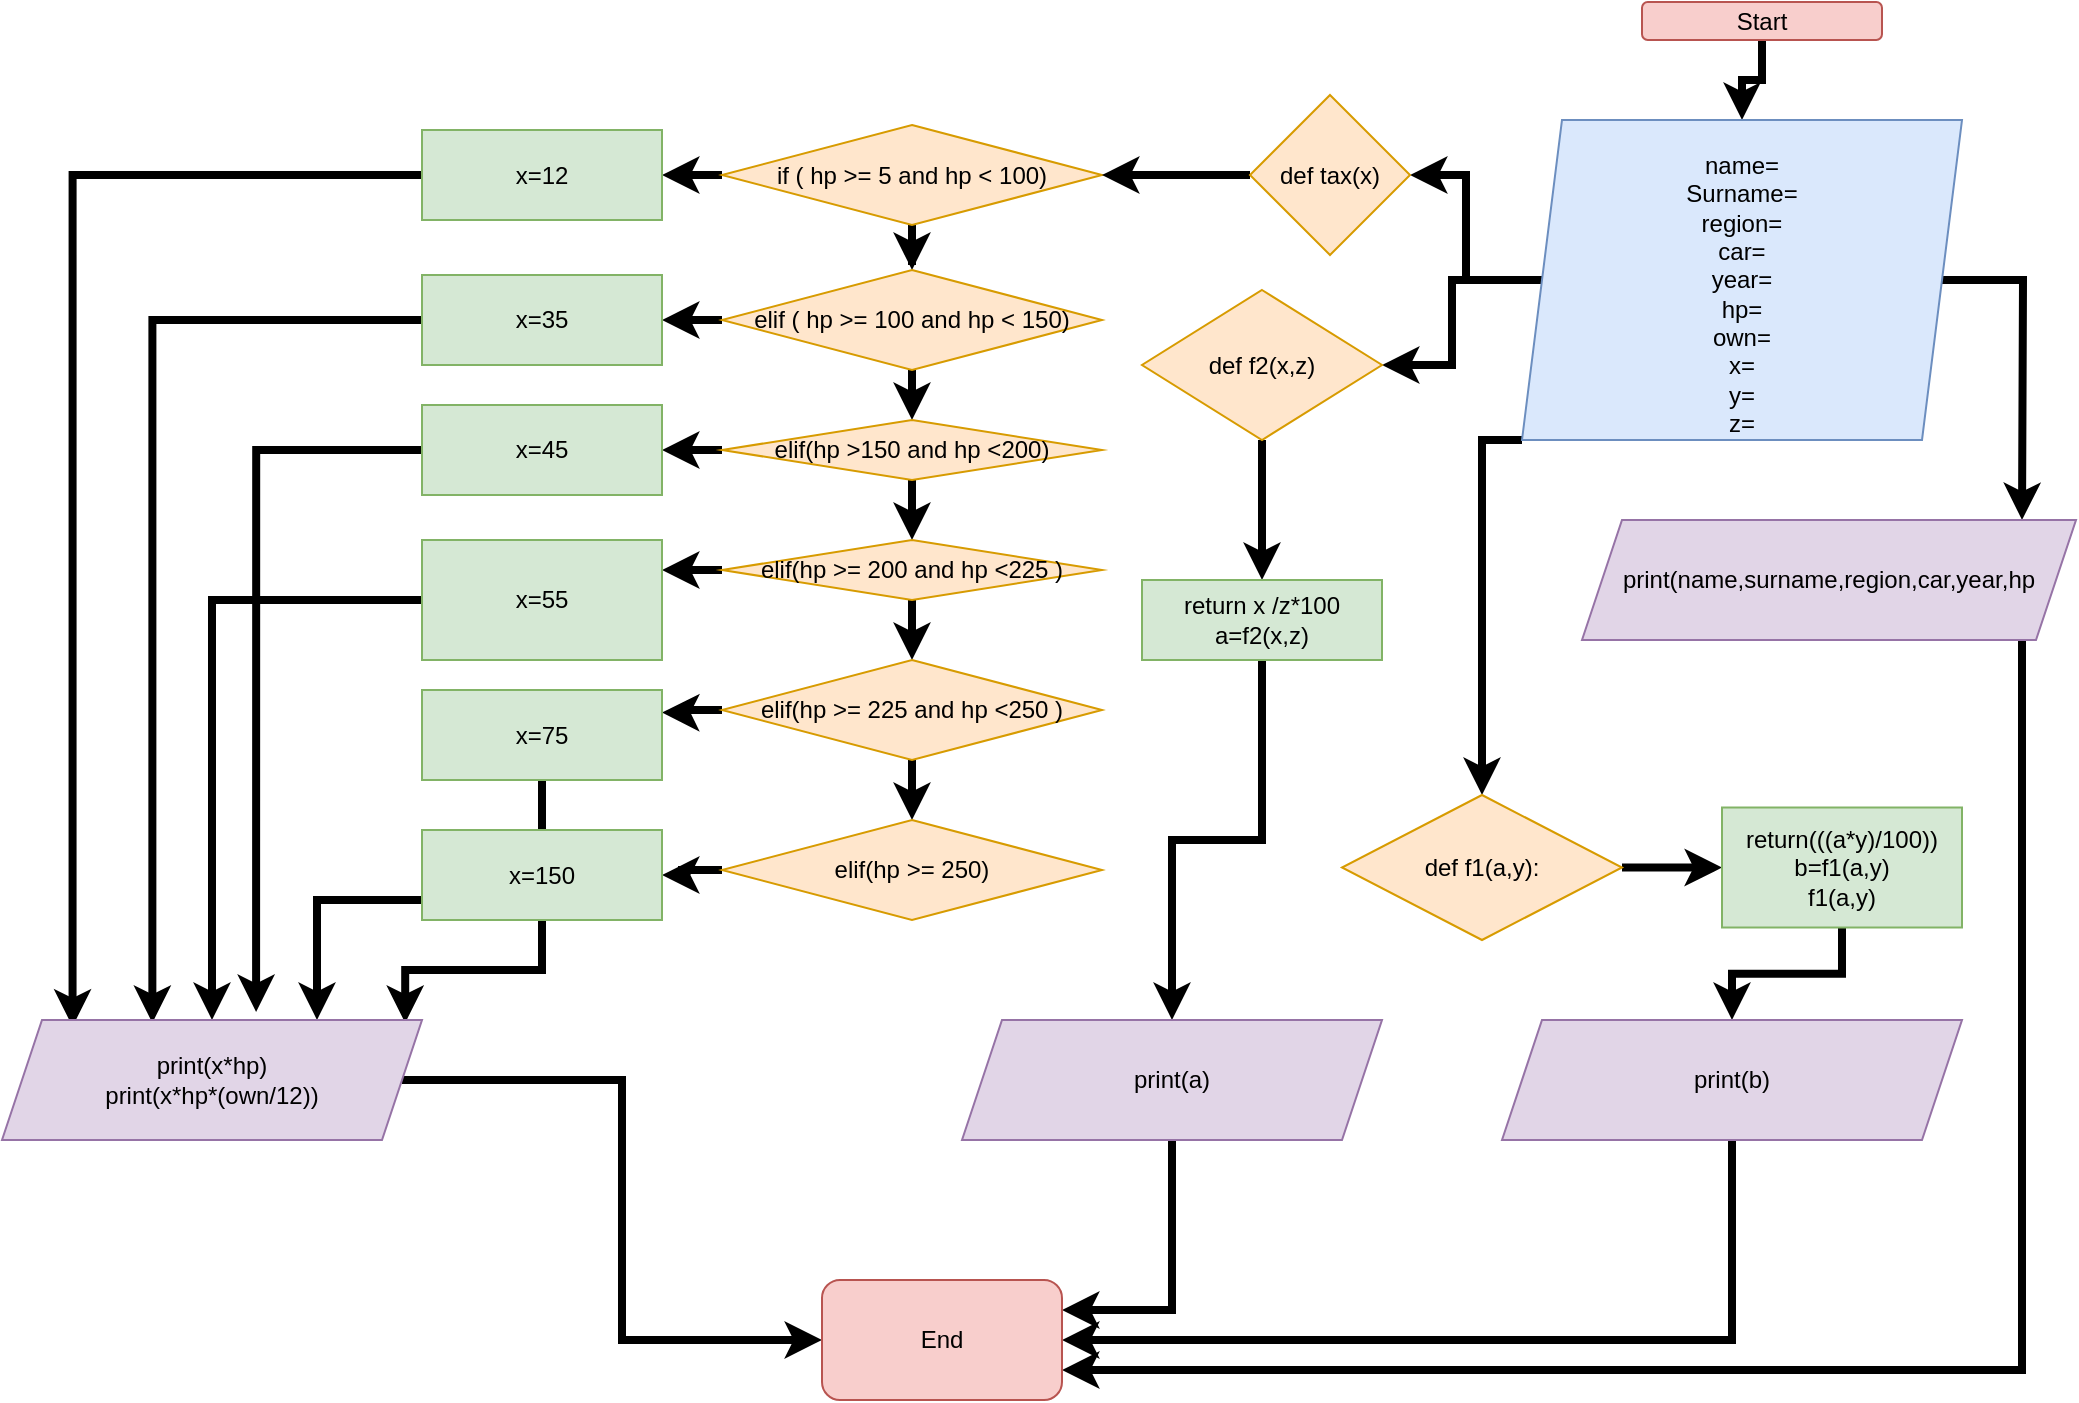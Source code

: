 <mxfile version="16.2.7" type="device"><diagram id="iiLOWovZvGubpEWsaZnV" name="Page-1"><mxGraphModel dx="2399" dy="2215" grid="1" gridSize="10" guides="1" tooltips="1" connect="1" arrows="1" fold="1" page="1" pageScale="1" pageWidth="827" pageHeight="1169" math="0" shadow="0"><root><mxCell id="0"/><mxCell id="1" parent="0"/><mxCell id="0Q8jXB5do9nq3v16ItRh-87" style="edgeStyle=orthogonalEdgeStyle;rounded=0;orthogonalLoop=1;jettySize=auto;html=1;strokeWidth=4;" edge="1" parent="1" source="0Q8jXB5do9nq3v16ItRh-2" target="0Q8jXB5do9nq3v16ItRh-4"><mxGeometry relative="1" as="geometry"/></mxCell><mxCell id="0Q8jXB5do9nq3v16ItRh-2" value="Start" style="rounded=1;whiteSpace=wrap;html=1;fillColor=#f8cecc;strokeColor=#b85450;" vertex="1" parent="1"><mxGeometry x="610" y="-1169" width="120" height="19" as="geometry"/></mxCell><mxCell id="0Q8jXB5do9nq3v16ItRh-64" style="edgeStyle=orthogonalEdgeStyle;rounded=0;orthogonalLoop=1;jettySize=auto;html=1;strokeWidth=4;" edge="1" parent="1" source="0Q8jXB5do9nq3v16ItRh-4" target="0Q8jXB5do9nq3v16ItRh-63"><mxGeometry relative="1" as="geometry"/></mxCell><mxCell id="0Q8jXB5do9nq3v16ItRh-67" style="edgeStyle=orthogonalEdgeStyle;rounded=0;orthogonalLoop=1;jettySize=auto;html=1;strokeWidth=4;" edge="1" parent="1" source="0Q8jXB5do9nq3v16ItRh-4"><mxGeometry relative="1" as="geometry"><mxPoint x="800" y="-910" as="targetPoint"/></mxGeometry></mxCell><mxCell id="0Q8jXB5do9nq3v16ItRh-74" style="edgeStyle=orthogonalEdgeStyle;rounded=0;orthogonalLoop=1;jettySize=auto;html=1;strokeWidth=4;" edge="1" parent="1" source="0Q8jXB5do9nq3v16ItRh-4" target="0Q8jXB5do9nq3v16ItRh-73"><mxGeometry relative="1" as="geometry"/></mxCell><mxCell id="0Q8jXB5do9nq3v16ItRh-80" style="edgeStyle=orthogonalEdgeStyle;rounded=0;orthogonalLoop=1;jettySize=auto;html=1;strokeWidth=4;" edge="1" parent="1" source="0Q8jXB5do9nq3v16ItRh-4" target="0Q8jXB5do9nq3v16ItRh-81"><mxGeometry relative="1" as="geometry"><mxPoint x="530" y="-810" as="targetPoint"/><Array as="points"><mxPoint x="530" y="-950"/></Array></mxGeometry></mxCell><mxCell id="0Q8jXB5do9nq3v16ItRh-4" value="&lt;div&gt;&lt;br&gt;&lt;/div&gt;&lt;div&gt;&lt;span&gt;name=&lt;/span&gt;&lt;/div&gt;&lt;div&gt;&lt;span&gt;Surname=&lt;/span&gt;&lt;/div&gt;&lt;div&gt;&lt;span&gt;region=&lt;/span&gt;&lt;/div&gt;&lt;div&gt;&lt;span&gt;car=&lt;/span&gt;&lt;/div&gt;&lt;div&gt;&lt;span&gt;year=&lt;/span&gt;&lt;/div&gt;&lt;div&gt;&lt;span&gt;hp=&lt;/span&gt;&lt;/div&gt;&lt;div&gt;&lt;span&gt;own=&lt;/span&gt;&lt;/div&gt;&lt;div&gt;&lt;span&gt;x=&lt;/span&gt;&lt;/div&gt;&lt;div&gt;&lt;span&gt;y=&lt;/span&gt;&lt;/div&gt;&lt;div&gt;&lt;span&gt;z=&lt;/span&gt;&lt;/div&gt;" style="shape=parallelogram;perimeter=parallelogramPerimeter;whiteSpace=wrap;html=1;fixedSize=1;align=center;fillColor=#dae8fc;strokeColor=#6c8ebf;" vertex="1" parent="1"><mxGeometry x="550" y="-1110" width="220" height="160" as="geometry"/></mxCell><mxCell id="0Q8jXB5do9nq3v16ItRh-96" style="edgeStyle=orthogonalEdgeStyle;rounded=0;orthogonalLoop=1;jettySize=auto;html=1;entryX=1;entryY=0.75;entryDx=0;entryDy=0;strokeWidth=4;" edge="1" parent="1" source="0Q8jXB5do9nq3v16ItRh-7" target="0Q8jXB5do9nq3v16ItRh-95"><mxGeometry relative="1" as="geometry"><Array as="points"><mxPoint x="800" y="-485"/></Array></mxGeometry></mxCell><mxCell id="0Q8jXB5do9nq3v16ItRh-7" value="print(name,surname,region,car,year,hp" style="shape=parallelogram;perimeter=parallelogramPerimeter;whiteSpace=wrap;html=1;fixedSize=1;fillColor=#e1d5e7;strokeColor=#9673a6;" vertex="1" parent="1"><mxGeometry x="580" y="-910" width="247" height="60" as="geometry"/></mxCell><mxCell id="0Q8jXB5do9nq3v16ItRh-22" style="edgeStyle=orthogonalEdgeStyle;rounded=0;orthogonalLoop=1;jettySize=auto;html=1;strokeWidth=4;" edge="1" parent="1" source="0Q8jXB5do9nq3v16ItRh-11" target="0Q8jXB5do9nq3v16ItRh-23"><mxGeometry relative="1" as="geometry"><mxPoint x="140" y="-1075" as="targetPoint"/></mxGeometry></mxCell><mxCell id="0Q8jXB5do9nq3v16ItRh-39" style="edgeStyle=orthogonalEdgeStyle;rounded=0;orthogonalLoop=1;jettySize=auto;html=1;entryX=0.5;entryY=0;entryDx=0;entryDy=0;strokeWidth=4;" edge="1" parent="1" source="0Q8jXB5do9nq3v16ItRh-11" target="0Q8jXB5do9nq3v16ItRh-12"><mxGeometry relative="1" as="geometry"/></mxCell><mxCell id="0Q8jXB5do9nq3v16ItRh-11" value="&lt;div&gt;if ( hp &amp;gt;= 5 and hp &amp;lt; 100)&lt;/div&gt;" style="rhombus;whiteSpace=wrap;html=1;fillColor=#ffe6cc;strokeColor=#d79b00;" vertex="1" parent="1"><mxGeometry x="150" y="-1107.5" width="190" height="50" as="geometry"/></mxCell><mxCell id="0Q8jXB5do9nq3v16ItRh-30" style="edgeStyle=orthogonalEdgeStyle;rounded=0;orthogonalLoop=1;jettySize=auto;html=1;entryX=1;entryY=0.5;entryDx=0;entryDy=0;strokeWidth=4;" edge="1" parent="1" source="0Q8jXB5do9nq3v16ItRh-12" target="0Q8jXB5do9nq3v16ItRh-26"><mxGeometry relative="1" as="geometry"/></mxCell><mxCell id="0Q8jXB5do9nq3v16ItRh-40" style="edgeStyle=orthogonalEdgeStyle;rounded=0;orthogonalLoop=1;jettySize=auto;html=1;strokeWidth=4;" edge="1" parent="1" source="0Q8jXB5do9nq3v16ItRh-12" target="0Q8jXB5do9nq3v16ItRh-13"><mxGeometry relative="1" as="geometry"/></mxCell><mxCell id="0Q8jXB5do9nq3v16ItRh-12" value="&lt;div&gt;elif ( hp &amp;gt;= 100 and hp &amp;lt; 150)&lt;/div&gt;" style="rhombus;whiteSpace=wrap;html=1;fillColor=#ffe6cc;strokeColor=#d79b00;" vertex="1" parent="1"><mxGeometry x="150" y="-1035" width="190" height="50" as="geometry"/></mxCell><mxCell id="0Q8jXB5do9nq3v16ItRh-35" style="edgeStyle=orthogonalEdgeStyle;rounded=0;orthogonalLoop=1;jettySize=auto;html=1;entryX=1;entryY=0.5;entryDx=0;entryDy=0;strokeWidth=4;" edge="1" parent="1" source="0Q8jXB5do9nq3v16ItRh-13" target="0Q8jXB5do9nq3v16ItRh-25"><mxGeometry relative="1" as="geometry"/></mxCell><mxCell id="0Q8jXB5do9nq3v16ItRh-41" style="edgeStyle=orthogonalEdgeStyle;rounded=0;orthogonalLoop=1;jettySize=auto;html=1;strokeWidth=4;" edge="1" parent="1" source="0Q8jXB5do9nq3v16ItRh-13" target="0Q8jXB5do9nq3v16ItRh-18"><mxGeometry relative="1" as="geometry"/></mxCell><mxCell id="0Q8jXB5do9nq3v16ItRh-13" value="&lt;div&gt;elif(hp &amp;gt;150 and hp &amp;lt;200)&lt;/div&gt;" style="rhombus;whiteSpace=wrap;html=1;fillColor=#ffe6cc;strokeColor=#d79b00;" vertex="1" parent="1"><mxGeometry x="150" y="-960" width="190" height="30" as="geometry"/></mxCell><mxCell id="0Q8jXB5do9nq3v16ItRh-36" style="edgeStyle=orthogonalEdgeStyle;rounded=0;orthogonalLoop=1;jettySize=auto;html=1;entryX=1;entryY=0.25;entryDx=0;entryDy=0;strokeWidth=4;" edge="1" parent="1" source="0Q8jXB5do9nq3v16ItRh-18" target="0Q8jXB5do9nq3v16ItRh-27"><mxGeometry relative="1" as="geometry"/></mxCell><mxCell id="0Q8jXB5do9nq3v16ItRh-42" style="edgeStyle=orthogonalEdgeStyle;rounded=0;orthogonalLoop=1;jettySize=auto;html=1;entryX=0.5;entryY=0;entryDx=0;entryDy=0;strokeWidth=4;" edge="1" parent="1" source="0Q8jXB5do9nq3v16ItRh-18" target="0Q8jXB5do9nq3v16ItRh-19"><mxGeometry relative="1" as="geometry"/></mxCell><mxCell id="0Q8jXB5do9nq3v16ItRh-18" value="&lt;div&gt;elif(hp &amp;gt;= 200 and hp &amp;lt;225 )&lt;/div&gt;" style="rhombus;whiteSpace=wrap;html=1;fillColor=#ffe6cc;strokeColor=#d79b00;" vertex="1" parent="1"><mxGeometry x="150" y="-900" width="190" height="30" as="geometry"/></mxCell><mxCell id="0Q8jXB5do9nq3v16ItRh-37" style="edgeStyle=orthogonalEdgeStyle;rounded=0;orthogonalLoop=1;jettySize=auto;html=1;entryX=1;entryY=0.25;entryDx=0;entryDy=0;strokeWidth=4;" edge="1" parent="1" source="0Q8jXB5do9nq3v16ItRh-19" target="0Q8jXB5do9nq3v16ItRh-28"><mxGeometry relative="1" as="geometry"/></mxCell><mxCell id="0Q8jXB5do9nq3v16ItRh-43" style="edgeStyle=orthogonalEdgeStyle;rounded=0;orthogonalLoop=1;jettySize=auto;html=1;entryX=0.5;entryY=0;entryDx=0;entryDy=0;strokeWidth=4;" edge="1" parent="1" source="0Q8jXB5do9nq3v16ItRh-19" target="0Q8jXB5do9nq3v16ItRh-21"><mxGeometry relative="1" as="geometry"/></mxCell><mxCell id="0Q8jXB5do9nq3v16ItRh-19" value="&lt;div&gt;elif(hp &amp;gt;= 225 and hp &amp;lt;250 )&lt;/div&gt;" style="rhombus;whiteSpace=wrap;html=1;fillColor=#ffe6cc;strokeColor=#d79b00;" vertex="1" parent="1"><mxGeometry x="150" y="-840" width="190" height="50" as="geometry"/></mxCell><mxCell id="0Q8jXB5do9nq3v16ItRh-38" style="edgeStyle=orthogonalEdgeStyle;rounded=0;orthogonalLoop=1;jettySize=auto;html=1;entryX=1;entryY=0.5;entryDx=0;entryDy=0;strokeWidth=4;" edge="1" parent="1" source="0Q8jXB5do9nq3v16ItRh-21" target="0Q8jXB5do9nq3v16ItRh-29"><mxGeometry relative="1" as="geometry"/></mxCell><mxCell id="0Q8jXB5do9nq3v16ItRh-21" value="&lt;div&gt;elif(hp &amp;gt;= 250)&lt;/div&gt;" style="rhombus;whiteSpace=wrap;html=1;fillColor=#ffe6cc;strokeColor=#d79b00;" vertex="1" parent="1"><mxGeometry x="150" y="-760" width="190" height="50" as="geometry"/></mxCell><mxCell id="0Q8jXB5do9nq3v16ItRh-94" style="edgeStyle=orthogonalEdgeStyle;rounded=0;orthogonalLoop=1;jettySize=auto;html=1;entryX=0.168;entryY=0.055;entryDx=0;entryDy=0;entryPerimeter=0;strokeWidth=4;" edge="1" parent="1" source="0Q8jXB5do9nq3v16ItRh-23" target="0Q8jXB5do9nq3v16ItRh-68"><mxGeometry relative="1" as="geometry"><Array as="points"><mxPoint x="-175" y="-1082"/></Array></mxGeometry></mxCell><mxCell id="0Q8jXB5do9nq3v16ItRh-23" value="x=12" style="rounded=0;whiteSpace=wrap;html=1;fillColor=#d5e8d4;strokeColor=#82b366;" vertex="1" parent="1"><mxGeometry y="-1105" width="120" height="45" as="geometry"/></mxCell><mxCell id="0Q8jXB5do9nq3v16ItRh-92" style="edgeStyle=orthogonalEdgeStyle;rounded=0;orthogonalLoop=1;jettySize=auto;html=1;entryX=0.605;entryY=-0.067;entryDx=0;entryDy=0;entryPerimeter=0;strokeWidth=4;" edge="1" parent="1" source="0Q8jXB5do9nq3v16ItRh-25" target="0Q8jXB5do9nq3v16ItRh-68"><mxGeometry relative="1" as="geometry"><Array as="points"><mxPoint x="-83" y="-945"/></Array></mxGeometry></mxCell><mxCell id="0Q8jXB5do9nq3v16ItRh-25" value="x=45" style="rounded=0;whiteSpace=wrap;html=1;fillColor=#d5e8d4;strokeColor=#82b366;" vertex="1" parent="1"><mxGeometry y="-967.5" width="120" height="45" as="geometry"/></mxCell><mxCell id="0Q8jXB5do9nq3v16ItRh-93" style="edgeStyle=orthogonalEdgeStyle;rounded=0;orthogonalLoop=1;jettySize=auto;html=1;entryX=0.358;entryY=0.024;entryDx=0;entryDy=0;entryPerimeter=0;strokeWidth=4;" edge="1" parent="1" source="0Q8jXB5do9nq3v16ItRh-26" target="0Q8jXB5do9nq3v16ItRh-68"><mxGeometry relative="1" as="geometry"><Array as="points"><mxPoint x="-135" y="-1010"/></Array></mxGeometry></mxCell><mxCell id="0Q8jXB5do9nq3v16ItRh-26" value="x=35" style="rounded=0;whiteSpace=wrap;html=1;fillColor=#d5e8d4;strokeColor=#82b366;" vertex="1" parent="1"><mxGeometry y="-1032.5" width="120" height="45" as="geometry"/></mxCell><mxCell id="0Q8jXB5do9nq3v16ItRh-90" style="edgeStyle=orthogonalEdgeStyle;rounded=0;orthogonalLoop=1;jettySize=auto;html=1;strokeWidth=4;" edge="1" parent="1" source="0Q8jXB5do9nq3v16ItRh-27" target="0Q8jXB5do9nq3v16ItRh-68"><mxGeometry relative="1" as="geometry"><Array as="points"><mxPoint x="-105" y="-870"/></Array></mxGeometry></mxCell><mxCell id="0Q8jXB5do9nq3v16ItRh-27" value="x=55" style="rounded=0;whiteSpace=wrap;html=1;fillColor=#d5e8d4;strokeColor=#82b366;" vertex="1" parent="1"><mxGeometry y="-900" width="120" height="60" as="geometry"/></mxCell><mxCell id="0Q8jXB5do9nq3v16ItRh-100" style="edgeStyle=orthogonalEdgeStyle;rounded=0;orthogonalLoop=1;jettySize=auto;html=1;entryX=0.75;entryY=0;entryDx=0;entryDy=0;strokeWidth=4;" edge="1" parent="1" source="0Q8jXB5do9nq3v16ItRh-28" target="0Q8jXB5do9nq3v16ItRh-68"><mxGeometry relative="1" as="geometry"/></mxCell><mxCell id="0Q8jXB5do9nq3v16ItRh-28" value="x=75" style="rounded=0;whiteSpace=wrap;html=1;fillColor=#d5e8d4;strokeColor=#82b366;" vertex="1" parent="1"><mxGeometry y="-825" width="120" height="45" as="geometry"/></mxCell><mxCell id="0Q8jXB5do9nq3v16ItRh-88" style="edgeStyle=orthogonalEdgeStyle;rounded=0;orthogonalLoop=1;jettySize=auto;html=1;entryX=0.96;entryY=0.024;entryDx=0;entryDy=0;entryPerimeter=0;strokeWidth=4;" edge="1" parent="1" source="0Q8jXB5do9nq3v16ItRh-29" target="0Q8jXB5do9nq3v16ItRh-68"><mxGeometry relative="1" as="geometry"/></mxCell><mxCell id="0Q8jXB5do9nq3v16ItRh-29" value="x=150" style="rounded=0;whiteSpace=wrap;html=1;fillColor=#d5e8d4;strokeColor=#82b366;" vertex="1" parent="1"><mxGeometry y="-755" width="120" height="45" as="geometry"/></mxCell><mxCell id="0Q8jXB5do9nq3v16ItRh-65" style="edgeStyle=orthogonalEdgeStyle;rounded=0;orthogonalLoop=1;jettySize=auto;html=1;entryX=1;entryY=0.5;entryDx=0;entryDy=0;strokeWidth=4;" edge="1" parent="1" source="0Q8jXB5do9nq3v16ItRh-63" target="0Q8jXB5do9nq3v16ItRh-11"><mxGeometry relative="1" as="geometry"/></mxCell><mxCell id="0Q8jXB5do9nq3v16ItRh-63" value="def tax(x)" style="rhombus;whiteSpace=wrap;html=1;fillColor=#ffe6cc;strokeColor=#d79b00;" vertex="1" parent="1"><mxGeometry x="414" y="-1122.5" width="80" height="80" as="geometry"/></mxCell><mxCell id="0Q8jXB5do9nq3v16ItRh-99" style="edgeStyle=orthogonalEdgeStyle;rounded=0;orthogonalLoop=1;jettySize=auto;html=1;entryX=0;entryY=0.5;entryDx=0;entryDy=0;strokeWidth=4;" edge="1" parent="1" source="0Q8jXB5do9nq3v16ItRh-68" target="0Q8jXB5do9nq3v16ItRh-95"><mxGeometry relative="1" as="geometry"/></mxCell><mxCell id="0Q8jXB5do9nq3v16ItRh-68" value="&lt;font face=&quot;helvetica&quot;&gt;print(x*hp)&lt;br&gt;print(x*hp*(own/12))&lt;br&gt;&lt;/font&gt;" style="shape=parallelogram;perimeter=parallelogramPerimeter;whiteSpace=wrap;html=1;fixedSize=1;fillColor=#e1d5e7;strokeColor=#9673a6;" vertex="1" parent="1"><mxGeometry x="-210" y="-660" width="210" height="60" as="geometry"/></mxCell><mxCell id="0Q8jXB5do9nq3v16ItRh-75" style="edgeStyle=orthogonalEdgeStyle;rounded=0;orthogonalLoop=1;jettySize=auto;html=1;strokeWidth=4;" edge="1" parent="1" source="0Q8jXB5do9nq3v16ItRh-73"><mxGeometry relative="1" as="geometry"><mxPoint x="420" y="-880" as="targetPoint"/></mxGeometry></mxCell><mxCell id="0Q8jXB5do9nq3v16ItRh-73" value="&lt;div&gt;def f2(x,z)&lt;/div&gt;" style="rhombus;whiteSpace=wrap;html=1;fillColor=#ffe6cc;strokeColor=#d79b00;" vertex="1" parent="1"><mxGeometry x="360" y="-1025" width="120" height="75" as="geometry"/></mxCell><mxCell id="0Q8jXB5do9nq3v16ItRh-79" style="edgeStyle=orthogonalEdgeStyle;rounded=0;orthogonalLoop=1;jettySize=auto;html=1;entryX=0.5;entryY=0;entryDx=0;entryDy=0;strokeWidth=4;" edge="1" parent="1" source="0Q8jXB5do9nq3v16ItRh-77" target="0Q8jXB5do9nq3v16ItRh-78"><mxGeometry relative="1" as="geometry"/></mxCell><mxCell id="0Q8jXB5do9nq3v16ItRh-77" value="return x /z*100&lt;br&gt;a=f2(x,z)" style="rounded=0;whiteSpace=wrap;html=1;fillColor=#d5e8d4;strokeColor=#82b366;" vertex="1" parent="1"><mxGeometry x="360" y="-880" width="120" height="40" as="geometry"/></mxCell><mxCell id="0Q8jXB5do9nq3v16ItRh-98" style="edgeStyle=orthogonalEdgeStyle;rounded=0;orthogonalLoop=1;jettySize=auto;html=1;entryX=1;entryY=0.25;entryDx=0;entryDy=0;strokeWidth=4;" edge="1" parent="1" source="0Q8jXB5do9nq3v16ItRh-78" target="0Q8jXB5do9nq3v16ItRh-95"><mxGeometry relative="1" as="geometry"/></mxCell><mxCell id="0Q8jXB5do9nq3v16ItRh-78" value="print(a)" style="shape=parallelogram;perimeter=parallelogramPerimeter;whiteSpace=wrap;html=1;fixedSize=1;fillColor=#e1d5e7;strokeColor=#9673a6;" vertex="1" parent="1"><mxGeometry x="270" y="-660" width="210" height="60" as="geometry"/></mxCell><mxCell id="0Q8jXB5do9nq3v16ItRh-82" style="edgeStyle=orthogonalEdgeStyle;rounded=0;orthogonalLoop=1;jettySize=auto;html=1;strokeWidth=4;" edge="1" parent="1" source="0Q8jXB5do9nq3v16ItRh-81"><mxGeometry relative="1" as="geometry"><mxPoint x="650" y="-736.222" as="targetPoint"/></mxGeometry></mxCell><mxCell id="0Q8jXB5do9nq3v16ItRh-81" value="def f1(a,y):" style="rhombus;whiteSpace=wrap;html=1;fillColor=#ffe6cc;strokeColor=#d79b00;" vertex="1" parent="1"><mxGeometry x="460" y="-772.5" width="140" height="72.5" as="geometry"/></mxCell><mxCell id="0Q8jXB5do9nq3v16ItRh-85" style="edgeStyle=orthogonalEdgeStyle;rounded=0;orthogonalLoop=1;jettySize=auto;html=1;strokeWidth=4;" edge="1" parent="1" source="0Q8jXB5do9nq3v16ItRh-84" target="0Q8jXB5do9nq3v16ItRh-86"><mxGeometry relative="1" as="geometry"><mxPoint x="710" y="-650" as="targetPoint"/></mxGeometry></mxCell><mxCell id="0Q8jXB5do9nq3v16ItRh-84" value="return(((a*y)/100))&#10;b=f1(a,y)&#10;f1(a,y)" style="rounded=0;whiteSpace=wrap;html=1;fillColor=#d5e8d4;strokeColor=#82b366;" vertex="1" parent="1"><mxGeometry x="650" y="-766.25" width="120" height="60" as="geometry"/></mxCell><mxCell id="0Q8jXB5do9nq3v16ItRh-97" style="edgeStyle=orthogonalEdgeStyle;rounded=0;orthogonalLoop=1;jettySize=auto;html=1;entryX=1;entryY=0.5;entryDx=0;entryDy=0;strokeWidth=4;" edge="1" parent="1" source="0Q8jXB5do9nq3v16ItRh-86" target="0Q8jXB5do9nq3v16ItRh-95"><mxGeometry relative="1" as="geometry"><Array as="points"><mxPoint x="655" y="-500"/></Array></mxGeometry></mxCell><mxCell id="0Q8jXB5do9nq3v16ItRh-86" value="print(b)" style="shape=parallelogram;perimeter=parallelogramPerimeter;whiteSpace=wrap;html=1;fixedSize=1;fillColor=#e1d5e7;strokeColor=#9673a6;" vertex="1" parent="1"><mxGeometry x="540" y="-660" width="230" height="60" as="geometry"/></mxCell><mxCell id="0Q8jXB5do9nq3v16ItRh-95" value="End" style="rounded=1;whiteSpace=wrap;html=1;fillColor=#f8cecc;strokeColor=#b85450;" vertex="1" parent="1"><mxGeometry x="200" y="-530" width="120" height="60" as="geometry"/></mxCell></root></mxGraphModel></diagram></mxfile>